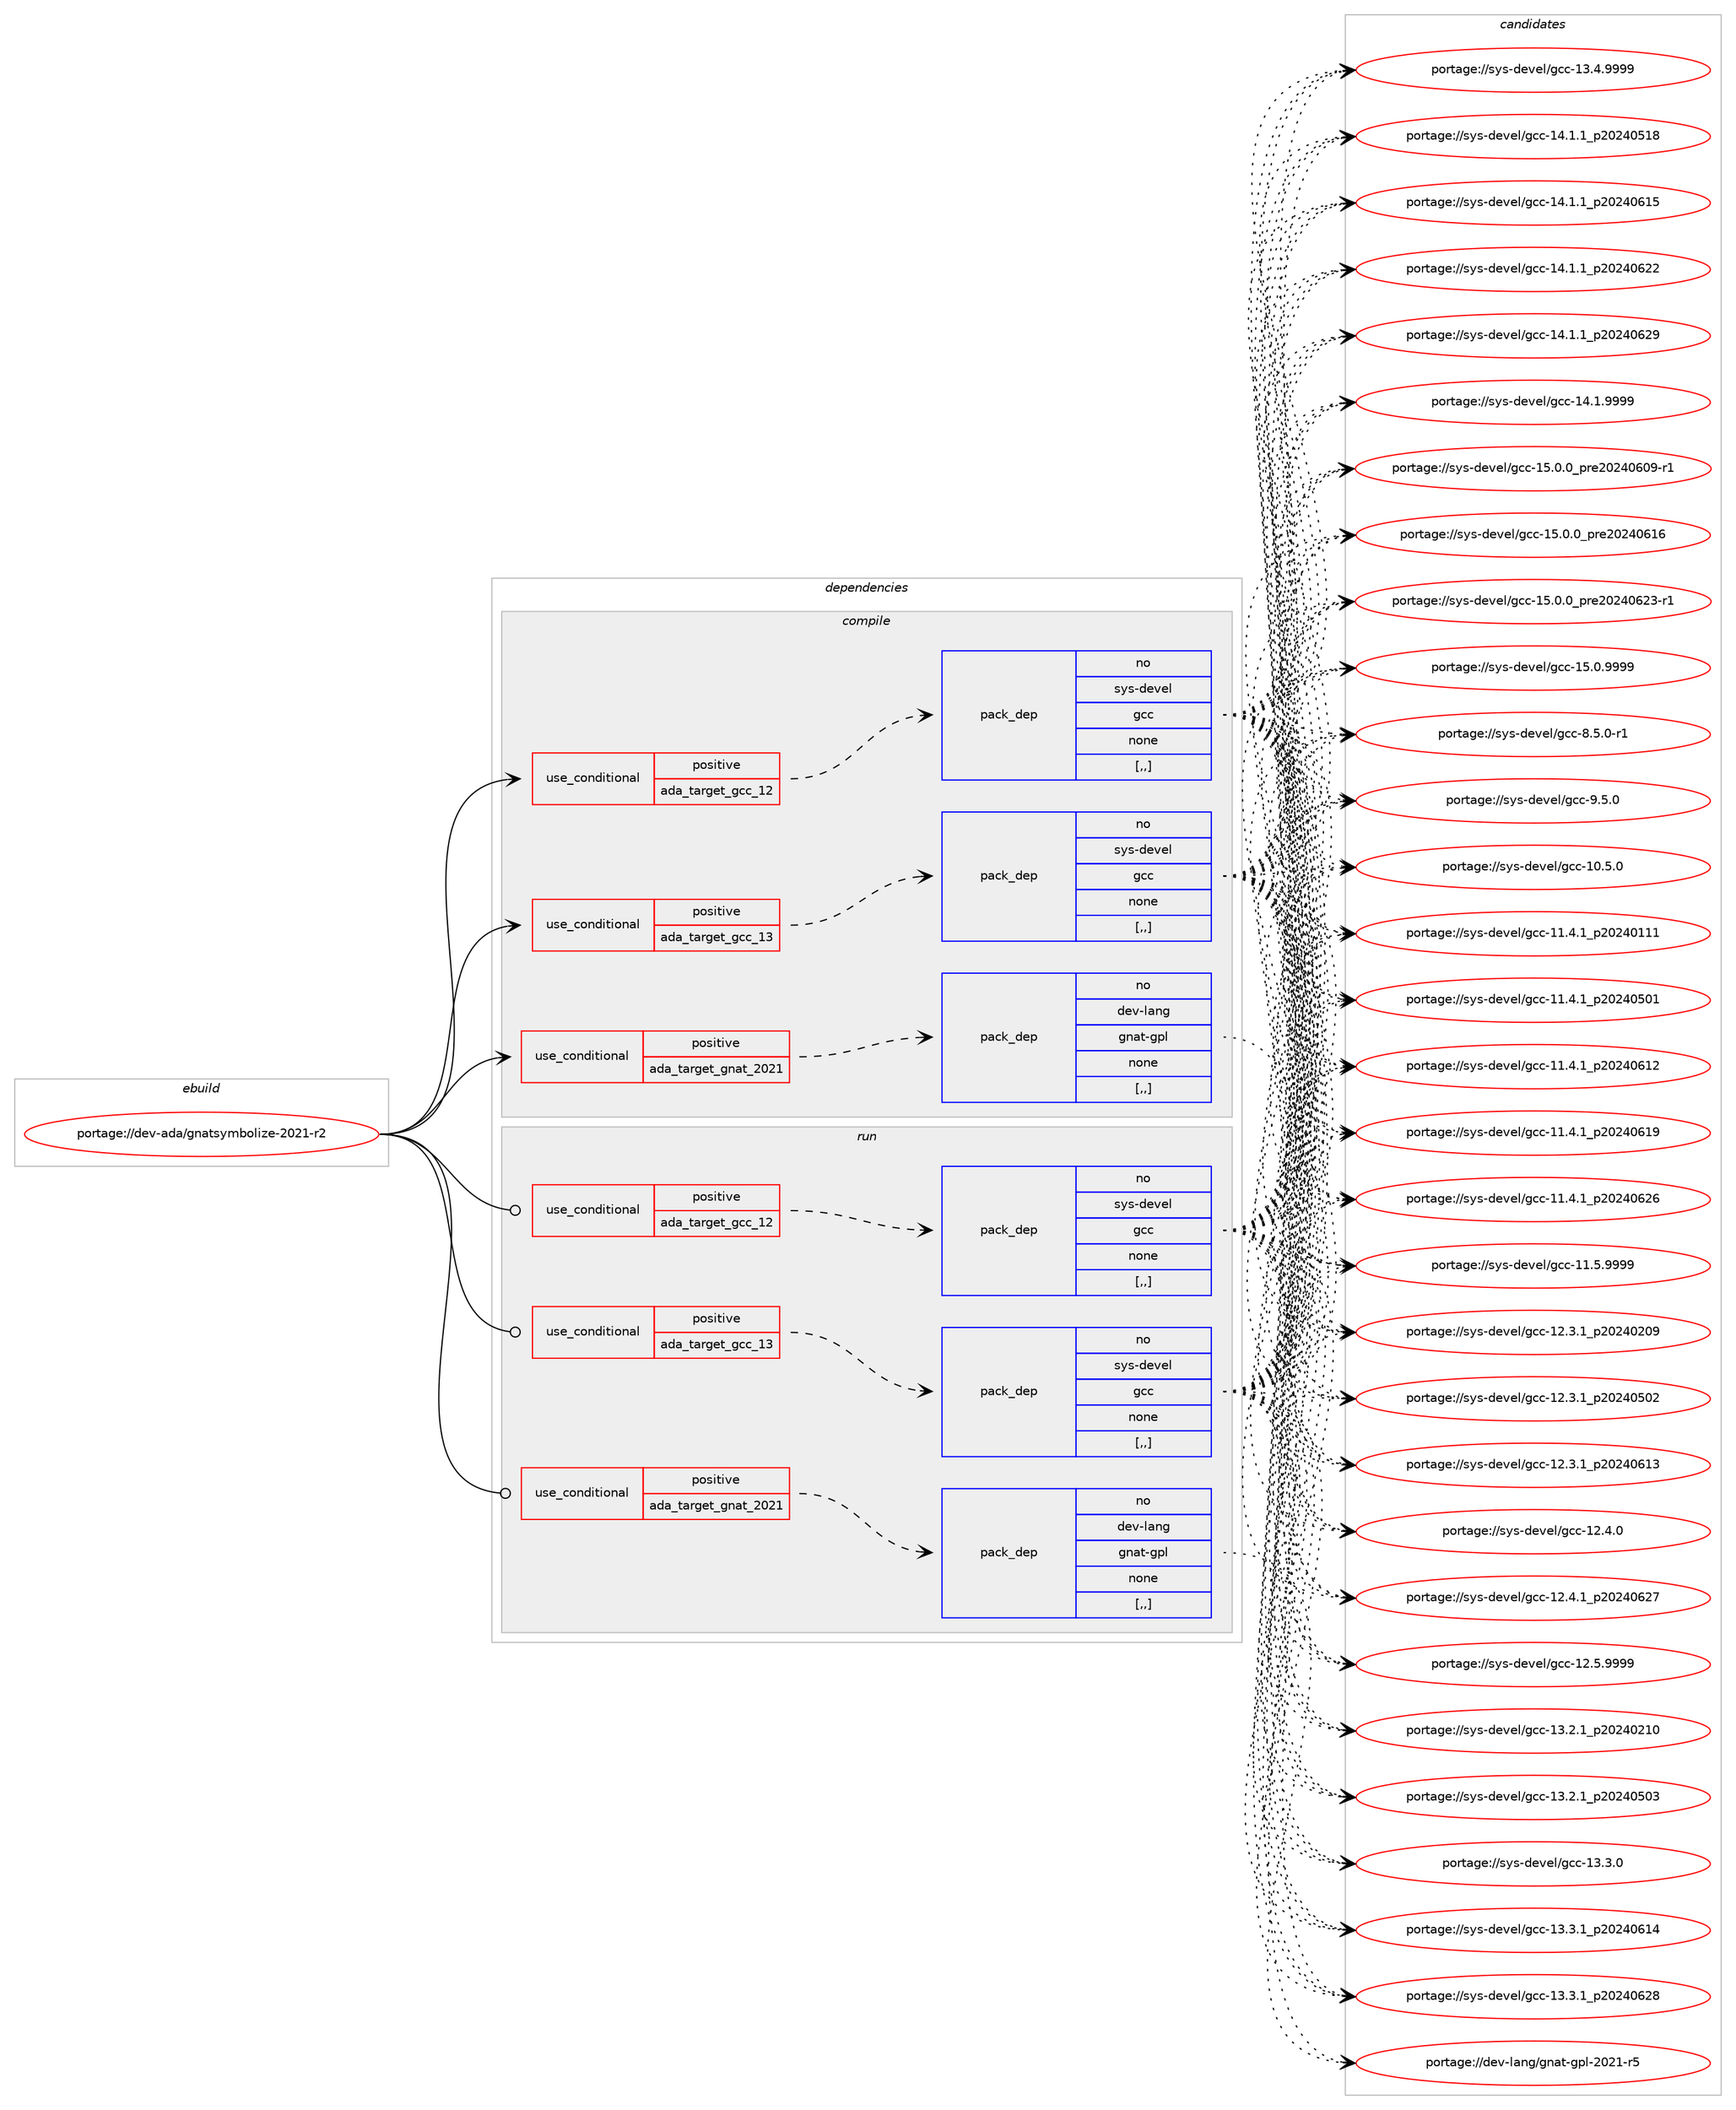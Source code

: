 digraph prolog {

# *************
# Graph options
# *************

newrank=true;
concentrate=true;
compound=true;
graph [rankdir=LR,fontname=Helvetica,fontsize=10,ranksep=1.5];#, ranksep=2.5, nodesep=0.2];
edge  [arrowhead=vee];
node  [fontname=Helvetica,fontsize=10];

# **********
# The ebuild
# **********

subgraph cluster_leftcol {
color=gray;
rank=same;
label=<<i>ebuild</i>>;
id [label="portage://dev-ada/gnatsymbolize-2021-r2", color=red, width=4, href="../dev-ada/gnatsymbolize-2021-r2.svg"];
}

# ****************
# The dependencies
# ****************

subgraph cluster_midcol {
color=gray;
label=<<i>dependencies</i>>;
subgraph cluster_compile {
fillcolor="#eeeeee";
style=filled;
label=<<i>compile</i>>;
subgraph cond16094 {
dependency62377 [label=<<TABLE BORDER="0" CELLBORDER="1" CELLSPACING="0" CELLPADDING="4"><TR><TD ROWSPAN="3" CELLPADDING="10">use_conditional</TD></TR><TR><TD>positive</TD></TR><TR><TD>ada_target_gcc_12</TD></TR></TABLE>>, shape=none, color=red];
subgraph pack45392 {
dependency62378 [label=<<TABLE BORDER="0" CELLBORDER="1" CELLSPACING="0" CELLPADDING="4" WIDTH="220"><TR><TD ROWSPAN="6" CELLPADDING="30">pack_dep</TD></TR><TR><TD WIDTH="110">no</TD></TR><TR><TD>sys-devel</TD></TR><TR><TD>gcc</TD></TR><TR><TD>none</TD></TR><TR><TD>[,,]</TD></TR></TABLE>>, shape=none, color=blue];
}
dependency62377:e -> dependency62378:w [weight=20,style="dashed",arrowhead="vee"];
}
id:e -> dependency62377:w [weight=20,style="solid",arrowhead="vee"];
subgraph cond16095 {
dependency62379 [label=<<TABLE BORDER="0" CELLBORDER="1" CELLSPACING="0" CELLPADDING="4"><TR><TD ROWSPAN="3" CELLPADDING="10">use_conditional</TD></TR><TR><TD>positive</TD></TR><TR><TD>ada_target_gcc_13</TD></TR></TABLE>>, shape=none, color=red];
subgraph pack45393 {
dependency62380 [label=<<TABLE BORDER="0" CELLBORDER="1" CELLSPACING="0" CELLPADDING="4" WIDTH="220"><TR><TD ROWSPAN="6" CELLPADDING="30">pack_dep</TD></TR><TR><TD WIDTH="110">no</TD></TR><TR><TD>sys-devel</TD></TR><TR><TD>gcc</TD></TR><TR><TD>none</TD></TR><TR><TD>[,,]</TD></TR></TABLE>>, shape=none, color=blue];
}
dependency62379:e -> dependency62380:w [weight=20,style="dashed",arrowhead="vee"];
}
id:e -> dependency62379:w [weight=20,style="solid",arrowhead="vee"];
subgraph cond16096 {
dependency62381 [label=<<TABLE BORDER="0" CELLBORDER="1" CELLSPACING="0" CELLPADDING="4"><TR><TD ROWSPAN="3" CELLPADDING="10">use_conditional</TD></TR><TR><TD>positive</TD></TR><TR><TD>ada_target_gnat_2021</TD></TR></TABLE>>, shape=none, color=red];
subgraph pack45394 {
dependency62382 [label=<<TABLE BORDER="0" CELLBORDER="1" CELLSPACING="0" CELLPADDING="4" WIDTH="220"><TR><TD ROWSPAN="6" CELLPADDING="30">pack_dep</TD></TR><TR><TD WIDTH="110">no</TD></TR><TR><TD>dev-lang</TD></TR><TR><TD>gnat-gpl</TD></TR><TR><TD>none</TD></TR><TR><TD>[,,]</TD></TR></TABLE>>, shape=none, color=blue];
}
dependency62381:e -> dependency62382:w [weight=20,style="dashed",arrowhead="vee"];
}
id:e -> dependency62381:w [weight=20,style="solid",arrowhead="vee"];
}
subgraph cluster_compileandrun {
fillcolor="#eeeeee";
style=filled;
label=<<i>compile and run</i>>;
}
subgraph cluster_run {
fillcolor="#eeeeee";
style=filled;
label=<<i>run</i>>;
subgraph cond16097 {
dependency62383 [label=<<TABLE BORDER="0" CELLBORDER="1" CELLSPACING="0" CELLPADDING="4"><TR><TD ROWSPAN="3" CELLPADDING="10">use_conditional</TD></TR><TR><TD>positive</TD></TR><TR><TD>ada_target_gcc_12</TD></TR></TABLE>>, shape=none, color=red];
subgraph pack45395 {
dependency62384 [label=<<TABLE BORDER="0" CELLBORDER="1" CELLSPACING="0" CELLPADDING="4" WIDTH="220"><TR><TD ROWSPAN="6" CELLPADDING="30">pack_dep</TD></TR><TR><TD WIDTH="110">no</TD></TR><TR><TD>sys-devel</TD></TR><TR><TD>gcc</TD></TR><TR><TD>none</TD></TR><TR><TD>[,,]</TD></TR></TABLE>>, shape=none, color=blue];
}
dependency62383:e -> dependency62384:w [weight=20,style="dashed",arrowhead="vee"];
}
id:e -> dependency62383:w [weight=20,style="solid",arrowhead="odot"];
subgraph cond16098 {
dependency62385 [label=<<TABLE BORDER="0" CELLBORDER="1" CELLSPACING="0" CELLPADDING="4"><TR><TD ROWSPAN="3" CELLPADDING="10">use_conditional</TD></TR><TR><TD>positive</TD></TR><TR><TD>ada_target_gcc_13</TD></TR></TABLE>>, shape=none, color=red];
subgraph pack45396 {
dependency62386 [label=<<TABLE BORDER="0" CELLBORDER="1" CELLSPACING="0" CELLPADDING="4" WIDTH="220"><TR><TD ROWSPAN="6" CELLPADDING="30">pack_dep</TD></TR><TR><TD WIDTH="110">no</TD></TR><TR><TD>sys-devel</TD></TR><TR><TD>gcc</TD></TR><TR><TD>none</TD></TR><TR><TD>[,,]</TD></TR></TABLE>>, shape=none, color=blue];
}
dependency62385:e -> dependency62386:w [weight=20,style="dashed",arrowhead="vee"];
}
id:e -> dependency62385:w [weight=20,style="solid",arrowhead="odot"];
subgraph cond16099 {
dependency62387 [label=<<TABLE BORDER="0" CELLBORDER="1" CELLSPACING="0" CELLPADDING="4"><TR><TD ROWSPAN="3" CELLPADDING="10">use_conditional</TD></TR><TR><TD>positive</TD></TR><TR><TD>ada_target_gnat_2021</TD></TR></TABLE>>, shape=none, color=red];
subgraph pack45397 {
dependency62388 [label=<<TABLE BORDER="0" CELLBORDER="1" CELLSPACING="0" CELLPADDING="4" WIDTH="220"><TR><TD ROWSPAN="6" CELLPADDING="30">pack_dep</TD></TR><TR><TD WIDTH="110">no</TD></TR><TR><TD>dev-lang</TD></TR><TR><TD>gnat-gpl</TD></TR><TR><TD>none</TD></TR><TR><TD>[,,]</TD></TR></TABLE>>, shape=none, color=blue];
}
dependency62387:e -> dependency62388:w [weight=20,style="dashed",arrowhead="vee"];
}
id:e -> dependency62387:w [weight=20,style="solid",arrowhead="odot"];
}
}

# **************
# The candidates
# **************

subgraph cluster_choices {
rank=same;
color=gray;
label=<<i>candidates</i>>;

subgraph choice45392 {
color=black;
nodesep=1;
choice1151211154510010111810110847103999945494846534648 [label="portage://sys-devel/gcc-10.5.0", color=red, width=4,href="../sys-devel/gcc-10.5.0.svg"];
choice1151211154510010111810110847103999945494946524649951125048505248494949 [label="portage://sys-devel/gcc-11.4.1_p20240111", color=red, width=4,href="../sys-devel/gcc-11.4.1_p20240111.svg"];
choice1151211154510010111810110847103999945494946524649951125048505248534849 [label="portage://sys-devel/gcc-11.4.1_p20240501", color=red, width=4,href="../sys-devel/gcc-11.4.1_p20240501.svg"];
choice1151211154510010111810110847103999945494946524649951125048505248544950 [label="portage://sys-devel/gcc-11.4.1_p20240612", color=red, width=4,href="../sys-devel/gcc-11.4.1_p20240612.svg"];
choice1151211154510010111810110847103999945494946524649951125048505248544957 [label="portage://sys-devel/gcc-11.4.1_p20240619", color=red, width=4,href="../sys-devel/gcc-11.4.1_p20240619.svg"];
choice1151211154510010111810110847103999945494946524649951125048505248545054 [label="portage://sys-devel/gcc-11.4.1_p20240626", color=red, width=4,href="../sys-devel/gcc-11.4.1_p20240626.svg"];
choice1151211154510010111810110847103999945494946534657575757 [label="portage://sys-devel/gcc-11.5.9999", color=red, width=4,href="../sys-devel/gcc-11.5.9999.svg"];
choice1151211154510010111810110847103999945495046514649951125048505248504857 [label="portage://sys-devel/gcc-12.3.1_p20240209", color=red, width=4,href="../sys-devel/gcc-12.3.1_p20240209.svg"];
choice1151211154510010111810110847103999945495046514649951125048505248534850 [label="portage://sys-devel/gcc-12.3.1_p20240502", color=red, width=4,href="../sys-devel/gcc-12.3.1_p20240502.svg"];
choice1151211154510010111810110847103999945495046514649951125048505248544951 [label="portage://sys-devel/gcc-12.3.1_p20240613", color=red, width=4,href="../sys-devel/gcc-12.3.1_p20240613.svg"];
choice1151211154510010111810110847103999945495046524648 [label="portage://sys-devel/gcc-12.4.0", color=red, width=4,href="../sys-devel/gcc-12.4.0.svg"];
choice1151211154510010111810110847103999945495046524649951125048505248545055 [label="portage://sys-devel/gcc-12.4.1_p20240627", color=red, width=4,href="../sys-devel/gcc-12.4.1_p20240627.svg"];
choice1151211154510010111810110847103999945495046534657575757 [label="portage://sys-devel/gcc-12.5.9999", color=red, width=4,href="../sys-devel/gcc-12.5.9999.svg"];
choice1151211154510010111810110847103999945495146504649951125048505248504948 [label="portage://sys-devel/gcc-13.2.1_p20240210", color=red, width=4,href="../sys-devel/gcc-13.2.1_p20240210.svg"];
choice1151211154510010111810110847103999945495146504649951125048505248534851 [label="portage://sys-devel/gcc-13.2.1_p20240503", color=red, width=4,href="../sys-devel/gcc-13.2.1_p20240503.svg"];
choice1151211154510010111810110847103999945495146514648 [label="portage://sys-devel/gcc-13.3.0", color=red, width=4,href="../sys-devel/gcc-13.3.0.svg"];
choice1151211154510010111810110847103999945495146514649951125048505248544952 [label="portage://sys-devel/gcc-13.3.1_p20240614", color=red, width=4,href="../sys-devel/gcc-13.3.1_p20240614.svg"];
choice1151211154510010111810110847103999945495146514649951125048505248545056 [label="portage://sys-devel/gcc-13.3.1_p20240628", color=red, width=4,href="../sys-devel/gcc-13.3.1_p20240628.svg"];
choice1151211154510010111810110847103999945495146524657575757 [label="portage://sys-devel/gcc-13.4.9999", color=red, width=4,href="../sys-devel/gcc-13.4.9999.svg"];
choice1151211154510010111810110847103999945495246494649951125048505248534956 [label="portage://sys-devel/gcc-14.1.1_p20240518", color=red, width=4,href="../sys-devel/gcc-14.1.1_p20240518.svg"];
choice1151211154510010111810110847103999945495246494649951125048505248544953 [label="portage://sys-devel/gcc-14.1.1_p20240615", color=red, width=4,href="../sys-devel/gcc-14.1.1_p20240615.svg"];
choice1151211154510010111810110847103999945495246494649951125048505248545050 [label="portage://sys-devel/gcc-14.1.1_p20240622", color=red, width=4,href="../sys-devel/gcc-14.1.1_p20240622.svg"];
choice1151211154510010111810110847103999945495246494649951125048505248545057 [label="portage://sys-devel/gcc-14.1.1_p20240629", color=red, width=4,href="../sys-devel/gcc-14.1.1_p20240629.svg"];
choice1151211154510010111810110847103999945495246494657575757 [label="portage://sys-devel/gcc-14.1.9999", color=red, width=4,href="../sys-devel/gcc-14.1.9999.svg"];
choice11512111545100101118101108471039999454953464846489511211410150485052485448574511449 [label="portage://sys-devel/gcc-15.0.0_pre20240609-r1", color=red, width=4,href="../sys-devel/gcc-15.0.0_pre20240609-r1.svg"];
choice1151211154510010111810110847103999945495346484648951121141015048505248544954 [label="portage://sys-devel/gcc-15.0.0_pre20240616", color=red, width=4,href="../sys-devel/gcc-15.0.0_pre20240616.svg"];
choice11512111545100101118101108471039999454953464846489511211410150485052485450514511449 [label="portage://sys-devel/gcc-15.0.0_pre20240623-r1", color=red, width=4,href="../sys-devel/gcc-15.0.0_pre20240623-r1.svg"];
choice1151211154510010111810110847103999945495346484657575757 [label="portage://sys-devel/gcc-15.0.9999", color=red, width=4,href="../sys-devel/gcc-15.0.9999.svg"];
choice115121115451001011181011084710399994556465346484511449 [label="portage://sys-devel/gcc-8.5.0-r1", color=red, width=4,href="../sys-devel/gcc-8.5.0-r1.svg"];
choice11512111545100101118101108471039999455746534648 [label="portage://sys-devel/gcc-9.5.0", color=red, width=4,href="../sys-devel/gcc-9.5.0.svg"];
dependency62378:e -> choice1151211154510010111810110847103999945494846534648:w [style=dotted,weight="100"];
dependency62378:e -> choice1151211154510010111810110847103999945494946524649951125048505248494949:w [style=dotted,weight="100"];
dependency62378:e -> choice1151211154510010111810110847103999945494946524649951125048505248534849:w [style=dotted,weight="100"];
dependency62378:e -> choice1151211154510010111810110847103999945494946524649951125048505248544950:w [style=dotted,weight="100"];
dependency62378:e -> choice1151211154510010111810110847103999945494946524649951125048505248544957:w [style=dotted,weight="100"];
dependency62378:e -> choice1151211154510010111810110847103999945494946524649951125048505248545054:w [style=dotted,weight="100"];
dependency62378:e -> choice1151211154510010111810110847103999945494946534657575757:w [style=dotted,weight="100"];
dependency62378:e -> choice1151211154510010111810110847103999945495046514649951125048505248504857:w [style=dotted,weight="100"];
dependency62378:e -> choice1151211154510010111810110847103999945495046514649951125048505248534850:w [style=dotted,weight="100"];
dependency62378:e -> choice1151211154510010111810110847103999945495046514649951125048505248544951:w [style=dotted,weight="100"];
dependency62378:e -> choice1151211154510010111810110847103999945495046524648:w [style=dotted,weight="100"];
dependency62378:e -> choice1151211154510010111810110847103999945495046524649951125048505248545055:w [style=dotted,weight="100"];
dependency62378:e -> choice1151211154510010111810110847103999945495046534657575757:w [style=dotted,weight="100"];
dependency62378:e -> choice1151211154510010111810110847103999945495146504649951125048505248504948:w [style=dotted,weight="100"];
dependency62378:e -> choice1151211154510010111810110847103999945495146504649951125048505248534851:w [style=dotted,weight="100"];
dependency62378:e -> choice1151211154510010111810110847103999945495146514648:w [style=dotted,weight="100"];
dependency62378:e -> choice1151211154510010111810110847103999945495146514649951125048505248544952:w [style=dotted,weight="100"];
dependency62378:e -> choice1151211154510010111810110847103999945495146514649951125048505248545056:w [style=dotted,weight="100"];
dependency62378:e -> choice1151211154510010111810110847103999945495146524657575757:w [style=dotted,weight="100"];
dependency62378:e -> choice1151211154510010111810110847103999945495246494649951125048505248534956:w [style=dotted,weight="100"];
dependency62378:e -> choice1151211154510010111810110847103999945495246494649951125048505248544953:w [style=dotted,weight="100"];
dependency62378:e -> choice1151211154510010111810110847103999945495246494649951125048505248545050:w [style=dotted,weight="100"];
dependency62378:e -> choice1151211154510010111810110847103999945495246494649951125048505248545057:w [style=dotted,weight="100"];
dependency62378:e -> choice1151211154510010111810110847103999945495246494657575757:w [style=dotted,weight="100"];
dependency62378:e -> choice11512111545100101118101108471039999454953464846489511211410150485052485448574511449:w [style=dotted,weight="100"];
dependency62378:e -> choice1151211154510010111810110847103999945495346484648951121141015048505248544954:w [style=dotted,weight="100"];
dependency62378:e -> choice11512111545100101118101108471039999454953464846489511211410150485052485450514511449:w [style=dotted,weight="100"];
dependency62378:e -> choice1151211154510010111810110847103999945495346484657575757:w [style=dotted,weight="100"];
dependency62378:e -> choice115121115451001011181011084710399994556465346484511449:w [style=dotted,weight="100"];
dependency62378:e -> choice11512111545100101118101108471039999455746534648:w [style=dotted,weight="100"];
}
subgraph choice45393 {
color=black;
nodesep=1;
choice1151211154510010111810110847103999945494846534648 [label="portage://sys-devel/gcc-10.5.0", color=red, width=4,href="../sys-devel/gcc-10.5.0.svg"];
choice1151211154510010111810110847103999945494946524649951125048505248494949 [label="portage://sys-devel/gcc-11.4.1_p20240111", color=red, width=4,href="../sys-devel/gcc-11.4.1_p20240111.svg"];
choice1151211154510010111810110847103999945494946524649951125048505248534849 [label="portage://sys-devel/gcc-11.4.1_p20240501", color=red, width=4,href="../sys-devel/gcc-11.4.1_p20240501.svg"];
choice1151211154510010111810110847103999945494946524649951125048505248544950 [label="portage://sys-devel/gcc-11.4.1_p20240612", color=red, width=4,href="../sys-devel/gcc-11.4.1_p20240612.svg"];
choice1151211154510010111810110847103999945494946524649951125048505248544957 [label="portage://sys-devel/gcc-11.4.1_p20240619", color=red, width=4,href="../sys-devel/gcc-11.4.1_p20240619.svg"];
choice1151211154510010111810110847103999945494946524649951125048505248545054 [label="portage://sys-devel/gcc-11.4.1_p20240626", color=red, width=4,href="../sys-devel/gcc-11.4.1_p20240626.svg"];
choice1151211154510010111810110847103999945494946534657575757 [label="portage://sys-devel/gcc-11.5.9999", color=red, width=4,href="../sys-devel/gcc-11.5.9999.svg"];
choice1151211154510010111810110847103999945495046514649951125048505248504857 [label="portage://sys-devel/gcc-12.3.1_p20240209", color=red, width=4,href="../sys-devel/gcc-12.3.1_p20240209.svg"];
choice1151211154510010111810110847103999945495046514649951125048505248534850 [label="portage://sys-devel/gcc-12.3.1_p20240502", color=red, width=4,href="../sys-devel/gcc-12.3.1_p20240502.svg"];
choice1151211154510010111810110847103999945495046514649951125048505248544951 [label="portage://sys-devel/gcc-12.3.1_p20240613", color=red, width=4,href="../sys-devel/gcc-12.3.1_p20240613.svg"];
choice1151211154510010111810110847103999945495046524648 [label="portage://sys-devel/gcc-12.4.0", color=red, width=4,href="../sys-devel/gcc-12.4.0.svg"];
choice1151211154510010111810110847103999945495046524649951125048505248545055 [label="portage://sys-devel/gcc-12.4.1_p20240627", color=red, width=4,href="../sys-devel/gcc-12.4.1_p20240627.svg"];
choice1151211154510010111810110847103999945495046534657575757 [label="portage://sys-devel/gcc-12.5.9999", color=red, width=4,href="../sys-devel/gcc-12.5.9999.svg"];
choice1151211154510010111810110847103999945495146504649951125048505248504948 [label="portage://sys-devel/gcc-13.2.1_p20240210", color=red, width=4,href="../sys-devel/gcc-13.2.1_p20240210.svg"];
choice1151211154510010111810110847103999945495146504649951125048505248534851 [label="portage://sys-devel/gcc-13.2.1_p20240503", color=red, width=4,href="../sys-devel/gcc-13.2.1_p20240503.svg"];
choice1151211154510010111810110847103999945495146514648 [label="portage://sys-devel/gcc-13.3.0", color=red, width=4,href="../sys-devel/gcc-13.3.0.svg"];
choice1151211154510010111810110847103999945495146514649951125048505248544952 [label="portage://sys-devel/gcc-13.3.1_p20240614", color=red, width=4,href="../sys-devel/gcc-13.3.1_p20240614.svg"];
choice1151211154510010111810110847103999945495146514649951125048505248545056 [label="portage://sys-devel/gcc-13.3.1_p20240628", color=red, width=4,href="../sys-devel/gcc-13.3.1_p20240628.svg"];
choice1151211154510010111810110847103999945495146524657575757 [label="portage://sys-devel/gcc-13.4.9999", color=red, width=4,href="../sys-devel/gcc-13.4.9999.svg"];
choice1151211154510010111810110847103999945495246494649951125048505248534956 [label="portage://sys-devel/gcc-14.1.1_p20240518", color=red, width=4,href="../sys-devel/gcc-14.1.1_p20240518.svg"];
choice1151211154510010111810110847103999945495246494649951125048505248544953 [label="portage://sys-devel/gcc-14.1.1_p20240615", color=red, width=4,href="../sys-devel/gcc-14.1.1_p20240615.svg"];
choice1151211154510010111810110847103999945495246494649951125048505248545050 [label="portage://sys-devel/gcc-14.1.1_p20240622", color=red, width=4,href="../sys-devel/gcc-14.1.1_p20240622.svg"];
choice1151211154510010111810110847103999945495246494649951125048505248545057 [label="portage://sys-devel/gcc-14.1.1_p20240629", color=red, width=4,href="../sys-devel/gcc-14.1.1_p20240629.svg"];
choice1151211154510010111810110847103999945495246494657575757 [label="portage://sys-devel/gcc-14.1.9999", color=red, width=4,href="../sys-devel/gcc-14.1.9999.svg"];
choice11512111545100101118101108471039999454953464846489511211410150485052485448574511449 [label="portage://sys-devel/gcc-15.0.0_pre20240609-r1", color=red, width=4,href="../sys-devel/gcc-15.0.0_pre20240609-r1.svg"];
choice1151211154510010111810110847103999945495346484648951121141015048505248544954 [label="portage://sys-devel/gcc-15.0.0_pre20240616", color=red, width=4,href="../sys-devel/gcc-15.0.0_pre20240616.svg"];
choice11512111545100101118101108471039999454953464846489511211410150485052485450514511449 [label="portage://sys-devel/gcc-15.0.0_pre20240623-r1", color=red, width=4,href="../sys-devel/gcc-15.0.0_pre20240623-r1.svg"];
choice1151211154510010111810110847103999945495346484657575757 [label="portage://sys-devel/gcc-15.0.9999", color=red, width=4,href="../sys-devel/gcc-15.0.9999.svg"];
choice115121115451001011181011084710399994556465346484511449 [label="portage://sys-devel/gcc-8.5.0-r1", color=red, width=4,href="../sys-devel/gcc-8.5.0-r1.svg"];
choice11512111545100101118101108471039999455746534648 [label="portage://sys-devel/gcc-9.5.0", color=red, width=4,href="../sys-devel/gcc-9.5.0.svg"];
dependency62380:e -> choice1151211154510010111810110847103999945494846534648:w [style=dotted,weight="100"];
dependency62380:e -> choice1151211154510010111810110847103999945494946524649951125048505248494949:w [style=dotted,weight="100"];
dependency62380:e -> choice1151211154510010111810110847103999945494946524649951125048505248534849:w [style=dotted,weight="100"];
dependency62380:e -> choice1151211154510010111810110847103999945494946524649951125048505248544950:w [style=dotted,weight="100"];
dependency62380:e -> choice1151211154510010111810110847103999945494946524649951125048505248544957:w [style=dotted,weight="100"];
dependency62380:e -> choice1151211154510010111810110847103999945494946524649951125048505248545054:w [style=dotted,weight="100"];
dependency62380:e -> choice1151211154510010111810110847103999945494946534657575757:w [style=dotted,weight="100"];
dependency62380:e -> choice1151211154510010111810110847103999945495046514649951125048505248504857:w [style=dotted,weight="100"];
dependency62380:e -> choice1151211154510010111810110847103999945495046514649951125048505248534850:w [style=dotted,weight="100"];
dependency62380:e -> choice1151211154510010111810110847103999945495046514649951125048505248544951:w [style=dotted,weight="100"];
dependency62380:e -> choice1151211154510010111810110847103999945495046524648:w [style=dotted,weight="100"];
dependency62380:e -> choice1151211154510010111810110847103999945495046524649951125048505248545055:w [style=dotted,weight="100"];
dependency62380:e -> choice1151211154510010111810110847103999945495046534657575757:w [style=dotted,weight="100"];
dependency62380:e -> choice1151211154510010111810110847103999945495146504649951125048505248504948:w [style=dotted,weight="100"];
dependency62380:e -> choice1151211154510010111810110847103999945495146504649951125048505248534851:w [style=dotted,weight="100"];
dependency62380:e -> choice1151211154510010111810110847103999945495146514648:w [style=dotted,weight="100"];
dependency62380:e -> choice1151211154510010111810110847103999945495146514649951125048505248544952:w [style=dotted,weight="100"];
dependency62380:e -> choice1151211154510010111810110847103999945495146514649951125048505248545056:w [style=dotted,weight="100"];
dependency62380:e -> choice1151211154510010111810110847103999945495146524657575757:w [style=dotted,weight="100"];
dependency62380:e -> choice1151211154510010111810110847103999945495246494649951125048505248534956:w [style=dotted,weight="100"];
dependency62380:e -> choice1151211154510010111810110847103999945495246494649951125048505248544953:w [style=dotted,weight="100"];
dependency62380:e -> choice1151211154510010111810110847103999945495246494649951125048505248545050:w [style=dotted,weight="100"];
dependency62380:e -> choice1151211154510010111810110847103999945495246494649951125048505248545057:w [style=dotted,weight="100"];
dependency62380:e -> choice1151211154510010111810110847103999945495246494657575757:w [style=dotted,weight="100"];
dependency62380:e -> choice11512111545100101118101108471039999454953464846489511211410150485052485448574511449:w [style=dotted,weight="100"];
dependency62380:e -> choice1151211154510010111810110847103999945495346484648951121141015048505248544954:w [style=dotted,weight="100"];
dependency62380:e -> choice11512111545100101118101108471039999454953464846489511211410150485052485450514511449:w [style=dotted,weight="100"];
dependency62380:e -> choice1151211154510010111810110847103999945495346484657575757:w [style=dotted,weight="100"];
dependency62380:e -> choice115121115451001011181011084710399994556465346484511449:w [style=dotted,weight="100"];
dependency62380:e -> choice11512111545100101118101108471039999455746534648:w [style=dotted,weight="100"];
}
subgraph choice45394 {
color=black;
nodesep=1;
choice100101118451089711010347103110971164510311210845504850494511453 [label="portage://dev-lang/gnat-gpl-2021-r5", color=red, width=4,href="../dev-lang/gnat-gpl-2021-r5.svg"];
dependency62382:e -> choice100101118451089711010347103110971164510311210845504850494511453:w [style=dotted,weight="100"];
}
subgraph choice45395 {
color=black;
nodesep=1;
choice1151211154510010111810110847103999945494846534648 [label="portage://sys-devel/gcc-10.5.0", color=red, width=4,href="../sys-devel/gcc-10.5.0.svg"];
choice1151211154510010111810110847103999945494946524649951125048505248494949 [label="portage://sys-devel/gcc-11.4.1_p20240111", color=red, width=4,href="../sys-devel/gcc-11.4.1_p20240111.svg"];
choice1151211154510010111810110847103999945494946524649951125048505248534849 [label="portage://sys-devel/gcc-11.4.1_p20240501", color=red, width=4,href="../sys-devel/gcc-11.4.1_p20240501.svg"];
choice1151211154510010111810110847103999945494946524649951125048505248544950 [label="portage://sys-devel/gcc-11.4.1_p20240612", color=red, width=4,href="../sys-devel/gcc-11.4.1_p20240612.svg"];
choice1151211154510010111810110847103999945494946524649951125048505248544957 [label="portage://sys-devel/gcc-11.4.1_p20240619", color=red, width=4,href="../sys-devel/gcc-11.4.1_p20240619.svg"];
choice1151211154510010111810110847103999945494946524649951125048505248545054 [label="portage://sys-devel/gcc-11.4.1_p20240626", color=red, width=4,href="../sys-devel/gcc-11.4.1_p20240626.svg"];
choice1151211154510010111810110847103999945494946534657575757 [label="portage://sys-devel/gcc-11.5.9999", color=red, width=4,href="../sys-devel/gcc-11.5.9999.svg"];
choice1151211154510010111810110847103999945495046514649951125048505248504857 [label="portage://sys-devel/gcc-12.3.1_p20240209", color=red, width=4,href="../sys-devel/gcc-12.3.1_p20240209.svg"];
choice1151211154510010111810110847103999945495046514649951125048505248534850 [label="portage://sys-devel/gcc-12.3.1_p20240502", color=red, width=4,href="../sys-devel/gcc-12.3.1_p20240502.svg"];
choice1151211154510010111810110847103999945495046514649951125048505248544951 [label="portage://sys-devel/gcc-12.3.1_p20240613", color=red, width=4,href="../sys-devel/gcc-12.3.1_p20240613.svg"];
choice1151211154510010111810110847103999945495046524648 [label="portage://sys-devel/gcc-12.4.0", color=red, width=4,href="../sys-devel/gcc-12.4.0.svg"];
choice1151211154510010111810110847103999945495046524649951125048505248545055 [label="portage://sys-devel/gcc-12.4.1_p20240627", color=red, width=4,href="../sys-devel/gcc-12.4.1_p20240627.svg"];
choice1151211154510010111810110847103999945495046534657575757 [label="portage://sys-devel/gcc-12.5.9999", color=red, width=4,href="../sys-devel/gcc-12.5.9999.svg"];
choice1151211154510010111810110847103999945495146504649951125048505248504948 [label="portage://sys-devel/gcc-13.2.1_p20240210", color=red, width=4,href="../sys-devel/gcc-13.2.1_p20240210.svg"];
choice1151211154510010111810110847103999945495146504649951125048505248534851 [label="portage://sys-devel/gcc-13.2.1_p20240503", color=red, width=4,href="../sys-devel/gcc-13.2.1_p20240503.svg"];
choice1151211154510010111810110847103999945495146514648 [label="portage://sys-devel/gcc-13.3.0", color=red, width=4,href="../sys-devel/gcc-13.3.0.svg"];
choice1151211154510010111810110847103999945495146514649951125048505248544952 [label="portage://sys-devel/gcc-13.3.1_p20240614", color=red, width=4,href="../sys-devel/gcc-13.3.1_p20240614.svg"];
choice1151211154510010111810110847103999945495146514649951125048505248545056 [label="portage://sys-devel/gcc-13.3.1_p20240628", color=red, width=4,href="../sys-devel/gcc-13.3.1_p20240628.svg"];
choice1151211154510010111810110847103999945495146524657575757 [label="portage://sys-devel/gcc-13.4.9999", color=red, width=4,href="../sys-devel/gcc-13.4.9999.svg"];
choice1151211154510010111810110847103999945495246494649951125048505248534956 [label="portage://sys-devel/gcc-14.1.1_p20240518", color=red, width=4,href="../sys-devel/gcc-14.1.1_p20240518.svg"];
choice1151211154510010111810110847103999945495246494649951125048505248544953 [label="portage://sys-devel/gcc-14.1.1_p20240615", color=red, width=4,href="../sys-devel/gcc-14.1.1_p20240615.svg"];
choice1151211154510010111810110847103999945495246494649951125048505248545050 [label="portage://sys-devel/gcc-14.1.1_p20240622", color=red, width=4,href="../sys-devel/gcc-14.1.1_p20240622.svg"];
choice1151211154510010111810110847103999945495246494649951125048505248545057 [label="portage://sys-devel/gcc-14.1.1_p20240629", color=red, width=4,href="../sys-devel/gcc-14.1.1_p20240629.svg"];
choice1151211154510010111810110847103999945495246494657575757 [label="portage://sys-devel/gcc-14.1.9999", color=red, width=4,href="../sys-devel/gcc-14.1.9999.svg"];
choice11512111545100101118101108471039999454953464846489511211410150485052485448574511449 [label="portage://sys-devel/gcc-15.0.0_pre20240609-r1", color=red, width=4,href="../sys-devel/gcc-15.0.0_pre20240609-r1.svg"];
choice1151211154510010111810110847103999945495346484648951121141015048505248544954 [label="portage://sys-devel/gcc-15.0.0_pre20240616", color=red, width=4,href="../sys-devel/gcc-15.0.0_pre20240616.svg"];
choice11512111545100101118101108471039999454953464846489511211410150485052485450514511449 [label="portage://sys-devel/gcc-15.0.0_pre20240623-r1", color=red, width=4,href="../sys-devel/gcc-15.0.0_pre20240623-r1.svg"];
choice1151211154510010111810110847103999945495346484657575757 [label="portage://sys-devel/gcc-15.0.9999", color=red, width=4,href="../sys-devel/gcc-15.0.9999.svg"];
choice115121115451001011181011084710399994556465346484511449 [label="portage://sys-devel/gcc-8.5.0-r1", color=red, width=4,href="../sys-devel/gcc-8.5.0-r1.svg"];
choice11512111545100101118101108471039999455746534648 [label="portage://sys-devel/gcc-9.5.0", color=red, width=4,href="../sys-devel/gcc-9.5.0.svg"];
dependency62384:e -> choice1151211154510010111810110847103999945494846534648:w [style=dotted,weight="100"];
dependency62384:e -> choice1151211154510010111810110847103999945494946524649951125048505248494949:w [style=dotted,weight="100"];
dependency62384:e -> choice1151211154510010111810110847103999945494946524649951125048505248534849:w [style=dotted,weight="100"];
dependency62384:e -> choice1151211154510010111810110847103999945494946524649951125048505248544950:w [style=dotted,weight="100"];
dependency62384:e -> choice1151211154510010111810110847103999945494946524649951125048505248544957:w [style=dotted,weight="100"];
dependency62384:e -> choice1151211154510010111810110847103999945494946524649951125048505248545054:w [style=dotted,weight="100"];
dependency62384:e -> choice1151211154510010111810110847103999945494946534657575757:w [style=dotted,weight="100"];
dependency62384:e -> choice1151211154510010111810110847103999945495046514649951125048505248504857:w [style=dotted,weight="100"];
dependency62384:e -> choice1151211154510010111810110847103999945495046514649951125048505248534850:w [style=dotted,weight="100"];
dependency62384:e -> choice1151211154510010111810110847103999945495046514649951125048505248544951:w [style=dotted,weight="100"];
dependency62384:e -> choice1151211154510010111810110847103999945495046524648:w [style=dotted,weight="100"];
dependency62384:e -> choice1151211154510010111810110847103999945495046524649951125048505248545055:w [style=dotted,weight="100"];
dependency62384:e -> choice1151211154510010111810110847103999945495046534657575757:w [style=dotted,weight="100"];
dependency62384:e -> choice1151211154510010111810110847103999945495146504649951125048505248504948:w [style=dotted,weight="100"];
dependency62384:e -> choice1151211154510010111810110847103999945495146504649951125048505248534851:w [style=dotted,weight="100"];
dependency62384:e -> choice1151211154510010111810110847103999945495146514648:w [style=dotted,weight="100"];
dependency62384:e -> choice1151211154510010111810110847103999945495146514649951125048505248544952:w [style=dotted,weight="100"];
dependency62384:e -> choice1151211154510010111810110847103999945495146514649951125048505248545056:w [style=dotted,weight="100"];
dependency62384:e -> choice1151211154510010111810110847103999945495146524657575757:w [style=dotted,weight="100"];
dependency62384:e -> choice1151211154510010111810110847103999945495246494649951125048505248534956:w [style=dotted,weight="100"];
dependency62384:e -> choice1151211154510010111810110847103999945495246494649951125048505248544953:w [style=dotted,weight="100"];
dependency62384:e -> choice1151211154510010111810110847103999945495246494649951125048505248545050:w [style=dotted,weight="100"];
dependency62384:e -> choice1151211154510010111810110847103999945495246494649951125048505248545057:w [style=dotted,weight="100"];
dependency62384:e -> choice1151211154510010111810110847103999945495246494657575757:w [style=dotted,weight="100"];
dependency62384:e -> choice11512111545100101118101108471039999454953464846489511211410150485052485448574511449:w [style=dotted,weight="100"];
dependency62384:e -> choice1151211154510010111810110847103999945495346484648951121141015048505248544954:w [style=dotted,weight="100"];
dependency62384:e -> choice11512111545100101118101108471039999454953464846489511211410150485052485450514511449:w [style=dotted,weight="100"];
dependency62384:e -> choice1151211154510010111810110847103999945495346484657575757:w [style=dotted,weight="100"];
dependency62384:e -> choice115121115451001011181011084710399994556465346484511449:w [style=dotted,weight="100"];
dependency62384:e -> choice11512111545100101118101108471039999455746534648:w [style=dotted,weight="100"];
}
subgraph choice45396 {
color=black;
nodesep=1;
choice1151211154510010111810110847103999945494846534648 [label="portage://sys-devel/gcc-10.5.0", color=red, width=4,href="../sys-devel/gcc-10.5.0.svg"];
choice1151211154510010111810110847103999945494946524649951125048505248494949 [label="portage://sys-devel/gcc-11.4.1_p20240111", color=red, width=4,href="../sys-devel/gcc-11.4.1_p20240111.svg"];
choice1151211154510010111810110847103999945494946524649951125048505248534849 [label="portage://sys-devel/gcc-11.4.1_p20240501", color=red, width=4,href="../sys-devel/gcc-11.4.1_p20240501.svg"];
choice1151211154510010111810110847103999945494946524649951125048505248544950 [label="portage://sys-devel/gcc-11.4.1_p20240612", color=red, width=4,href="../sys-devel/gcc-11.4.1_p20240612.svg"];
choice1151211154510010111810110847103999945494946524649951125048505248544957 [label="portage://sys-devel/gcc-11.4.1_p20240619", color=red, width=4,href="../sys-devel/gcc-11.4.1_p20240619.svg"];
choice1151211154510010111810110847103999945494946524649951125048505248545054 [label="portage://sys-devel/gcc-11.4.1_p20240626", color=red, width=4,href="../sys-devel/gcc-11.4.1_p20240626.svg"];
choice1151211154510010111810110847103999945494946534657575757 [label="portage://sys-devel/gcc-11.5.9999", color=red, width=4,href="../sys-devel/gcc-11.5.9999.svg"];
choice1151211154510010111810110847103999945495046514649951125048505248504857 [label="portage://sys-devel/gcc-12.3.1_p20240209", color=red, width=4,href="../sys-devel/gcc-12.3.1_p20240209.svg"];
choice1151211154510010111810110847103999945495046514649951125048505248534850 [label="portage://sys-devel/gcc-12.3.1_p20240502", color=red, width=4,href="../sys-devel/gcc-12.3.1_p20240502.svg"];
choice1151211154510010111810110847103999945495046514649951125048505248544951 [label="portage://sys-devel/gcc-12.3.1_p20240613", color=red, width=4,href="../sys-devel/gcc-12.3.1_p20240613.svg"];
choice1151211154510010111810110847103999945495046524648 [label="portage://sys-devel/gcc-12.4.0", color=red, width=4,href="../sys-devel/gcc-12.4.0.svg"];
choice1151211154510010111810110847103999945495046524649951125048505248545055 [label="portage://sys-devel/gcc-12.4.1_p20240627", color=red, width=4,href="../sys-devel/gcc-12.4.1_p20240627.svg"];
choice1151211154510010111810110847103999945495046534657575757 [label="portage://sys-devel/gcc-12.5.9999", color=red, width=4,href="../sys-devel/gcc-12.5.9999.svg"];
choice1151211154510010111810110847103999945495146504649951125048505248504948 [label="portage://sys-devel/gcc-13.2.1_p20240210", color=red, width=4,href="../sys-devel/gcc-13.2.1_p20240210.svg"];
choice1151211154510010111810110847103999945495146504649951125048505248534851 [label="portage://sys-devel/gcc-13.2.1_p20240503", color=red, width=4,href="../sys-devel/gcc-13.2.1_p20240503.svg"];
choice1151211154510010111810110847103999945495146514648 [label="portage://sys-devel/gcc-13.3.0", color=red, width=4,href="../sys-devel/gcc-13.3.0.svg"];
choice1151211154510010111810110847103999945495146514649951125048505248544952 [label="portage://sys-devel/gcc-13.3.1_p20240614", color=red, width=4,href="../sys-devel/gcc-13.3.1_p20240614.svg"];
choice1151211154510010111810110847103999945495146514649951125048505248545056 [label="portage://sys-devel/gcc-13.3.1_p20240628", color=red, width=4,href="../sys-devel/gcc-13.3.1_p20240628.svg"];
choice1151211154510010111810110847103999945495146524657575757 [label="portage://sys-devel/gcc-13.4.9999", color=red, width=4,href="../sys-devel/gcc-13.4.9999.svg"];
choice1151211154510010111810110847103999945495246494649951125048505248534956 [label="portage://sys-devel/gcc-14.1.1_p20240518", color=red, width=4,href="../sys-devel/gcc-14.1.1_p20240518.svg"];
choice1151211154510010111810110847103999945495246494649951125048505248544953 [label="portage://sys-devel/gcc-14.1.1_p20240615", color=red, width=4,href="../sys-devel/gcc-14.1.1_p20240615.svg"];
choice1151211154510010111810110847103999945495246494649951125048505248545050 [label="portage://sys-devel/gcc-14.1.1_p20240622", color=red, width=4,href="../sys-devel/gcc-14.1.1_p20240622.svg"];
choice1151211154510010111810110847103999945495246494649951125048505248545057 [label="portage://sys-devel/gcc-14.1.1_p20240629", color=red, width=4,href="../sys-devel/gcc-14.1.1_p20240629.svg"];
choice1151211154510010111810110847103999945495246494657575757 [label="portage://sys-devel/gcc-14.1.9999", color=red, width=4,href="../sys-devel/gcc-14.1.9999.svg"];
choice11512111545100101118101108471039999454953464846489511211410150485052485448574511449 [label="portage://sys-devel/gcc-15.0.0_pre20240609-r1", color=red, width=4,href="../sys-devel/gcc-15.0.0_pre20240609-r1.svg"];
choice1151211154510010111810110847103999945495346484648951121141015048505248544954 [label="portage://sys-devel/gcc-15.0.0_pre20240616", color=red, width=4,href="../sys-devel/gcc-15.0.0_pre20240616.svg"];
choice11512111545100101118101108471039999454953464846489511211410150485052485450514511449 [label="portage://sys-devel/gcc-15.0.0_pre20240623-r1", color=red, width=4,href="../sys-devel/gcc-15.0.0_pre20240623-r1.svg"];
choice1151211154510010111810110847103999945495346484657575757 [label="portage://sys-devel/gcc-15.0.9999", color=red, width=4,href="../sys-devel/gcc-15.0.9999.svg"];
choice115121115451001011181011084710399994556465346484511449 [label="portage://sys-devel/gcc-8.5.0-r1", color=red, width=4,href="../sys-devel/gcc-8.5.0-r1.svg"];
choice11512111545100101118101108471039999455746534648 [label="portage://sys-devel/gcc-9.5.0", color=red, width=4,href="../sys-devel/gcc-9.5.0.svg"];
dependency62386:e -> choice1151211154510010111810110847103999945494846534648:w [style=dotted,weight="100"];
dependency62386:e -> choice1151211154510010111810110847103999945494946524649951125048505248494949:w [style=dotted,weight="100"];
dependency62386:e -> choice1151211154510010111810110847103999945494946524649951125048505248534849:w [style=dotted,weight="100"];
dependency62386:e -> choice1151211154510010111810110847103999945494946524649951125048505248544950:w [style=dotted,weight="100"];
dependency62386:e -> choice1151211154510010111810110847103999945494946524649951125048505248544957:w [style=dotted,weight="100"];
dependency62386:e -> choice1151211154510010111810110847103999945494946524649951125048505248545054:w [style=dotted,weight="100"];
dependency62386:e -> choice1151211154510010111810110847103999945494946534657575757:w [style=dotted,weight="100"];
dependency62386:e -> choice1151211154510010111810110847103999945495046514649951125048505248504857:w [style=dotted,weight="100"];
dependency62386:e -> choice1151211154510010111810110847103999945495046514649951125048505248534850:w [style=dotted,weight="100"];
dependency62386:e -> choice1151211154510010111810110847103999945495046514649951125048505248544951:w [style=dotted,weight="100"];
dependency62386:e -> choice1151211154510010111810110847103999945495046524648:w [style=dotted,weight="100"];
dependency62386:e -> choice1151211154510010111810110847103999945495046524649951125048505248545055:w [style=dotted,weight="100"];
dependency62386:e -> choice1151211154510010111810110847103999945495046534657575757:w [style=dotted,weight="100"];
dependency62386:e -> choice1151211154510010111810110847103999945495146504649951125048505248504948:w [style=dotted,weight="100"];
dependency62386:e -> choice1151211154510010111810110847103999945495146504649951125048505248534851:w [style=dotted,weight="100"];
dependency62386:e -> choice1151211154510010111810110847103999945495146514648:w [style=dotted,weight="100"];
dependency62386:e -> choice1151211154510010111810110847103999945495146514649951125048505248544952:w [style=dotted,weight="100"];
dependency62386:e -> choice1151211154510010111810110847103999945495146514649951125048505248545056:w [style=dotted,weight="100"];
dependency62386:e -> choice1151211154510010111810110847103999945495146524657575757:w [style=dotted,weight="100"];
dependency62386:e -> choice1151211154510010111810110847103999945495246494649951125048505248534956:w [style=dotted,weight="100"];
dependency62386:e -> choice1151211154510010111810110847103999945495246494649951125048505248544953:w [style=dotted,weight="100"];
dependency62386:e -> choice1151211154510010111810110847103999945495246494649951125048505248545050:w [style=dotted,weight="100"];
dependency62386:e -> choice1151211154510010111810110847103999945495246494649951125048505248545057:w [style=dotted,weight="100"];
dependency62386:e -> choice1151211154510010111810110847103999945495246494657575757:w [style=dotted,weight="100"];
dependency62386:e -> choice11512111545100101118101108471039999454953464846489511211410150485052485448574511449:w [style=dotted,weight="100"];
dependency62386:e -> choice1151211154510010111810110847103999945495346484648951121141015048505248544954:w [style=dotted,weight="100"];
dependency62386:e -> choice11512111545100101118101108471039999454953464846489511211410150485052485450514511449:w [style=dotted,weight="100"];
dependency62386:e -> choice1151211154510010111810110847103999945495346484657575757:w [style=dotted,weight="100"];
dependency62386:e -> choice115121115451001011181011084710399994556465346484511449:w [style=dotted,weight="100"];
dependency62386:e -> choice11512111545100101118101108471039999455746534648:w [style=dotted,weight="100"];
}
subgraph choice45397 {
color=black;
nodesep=1;
choice100101118451089711010347103110971164510311210845504850494511453 [label="portage://dev-lang/gnat-gpl-2021-r5", color=red, width=4,href="../dev-lang/gnat-gpl-2021-r5.svg"];
dependency62388:e -> choice100101118451089711010347103110971164510311210845504850494511453:w [style=dotted,weight="100"];
}
}

}

